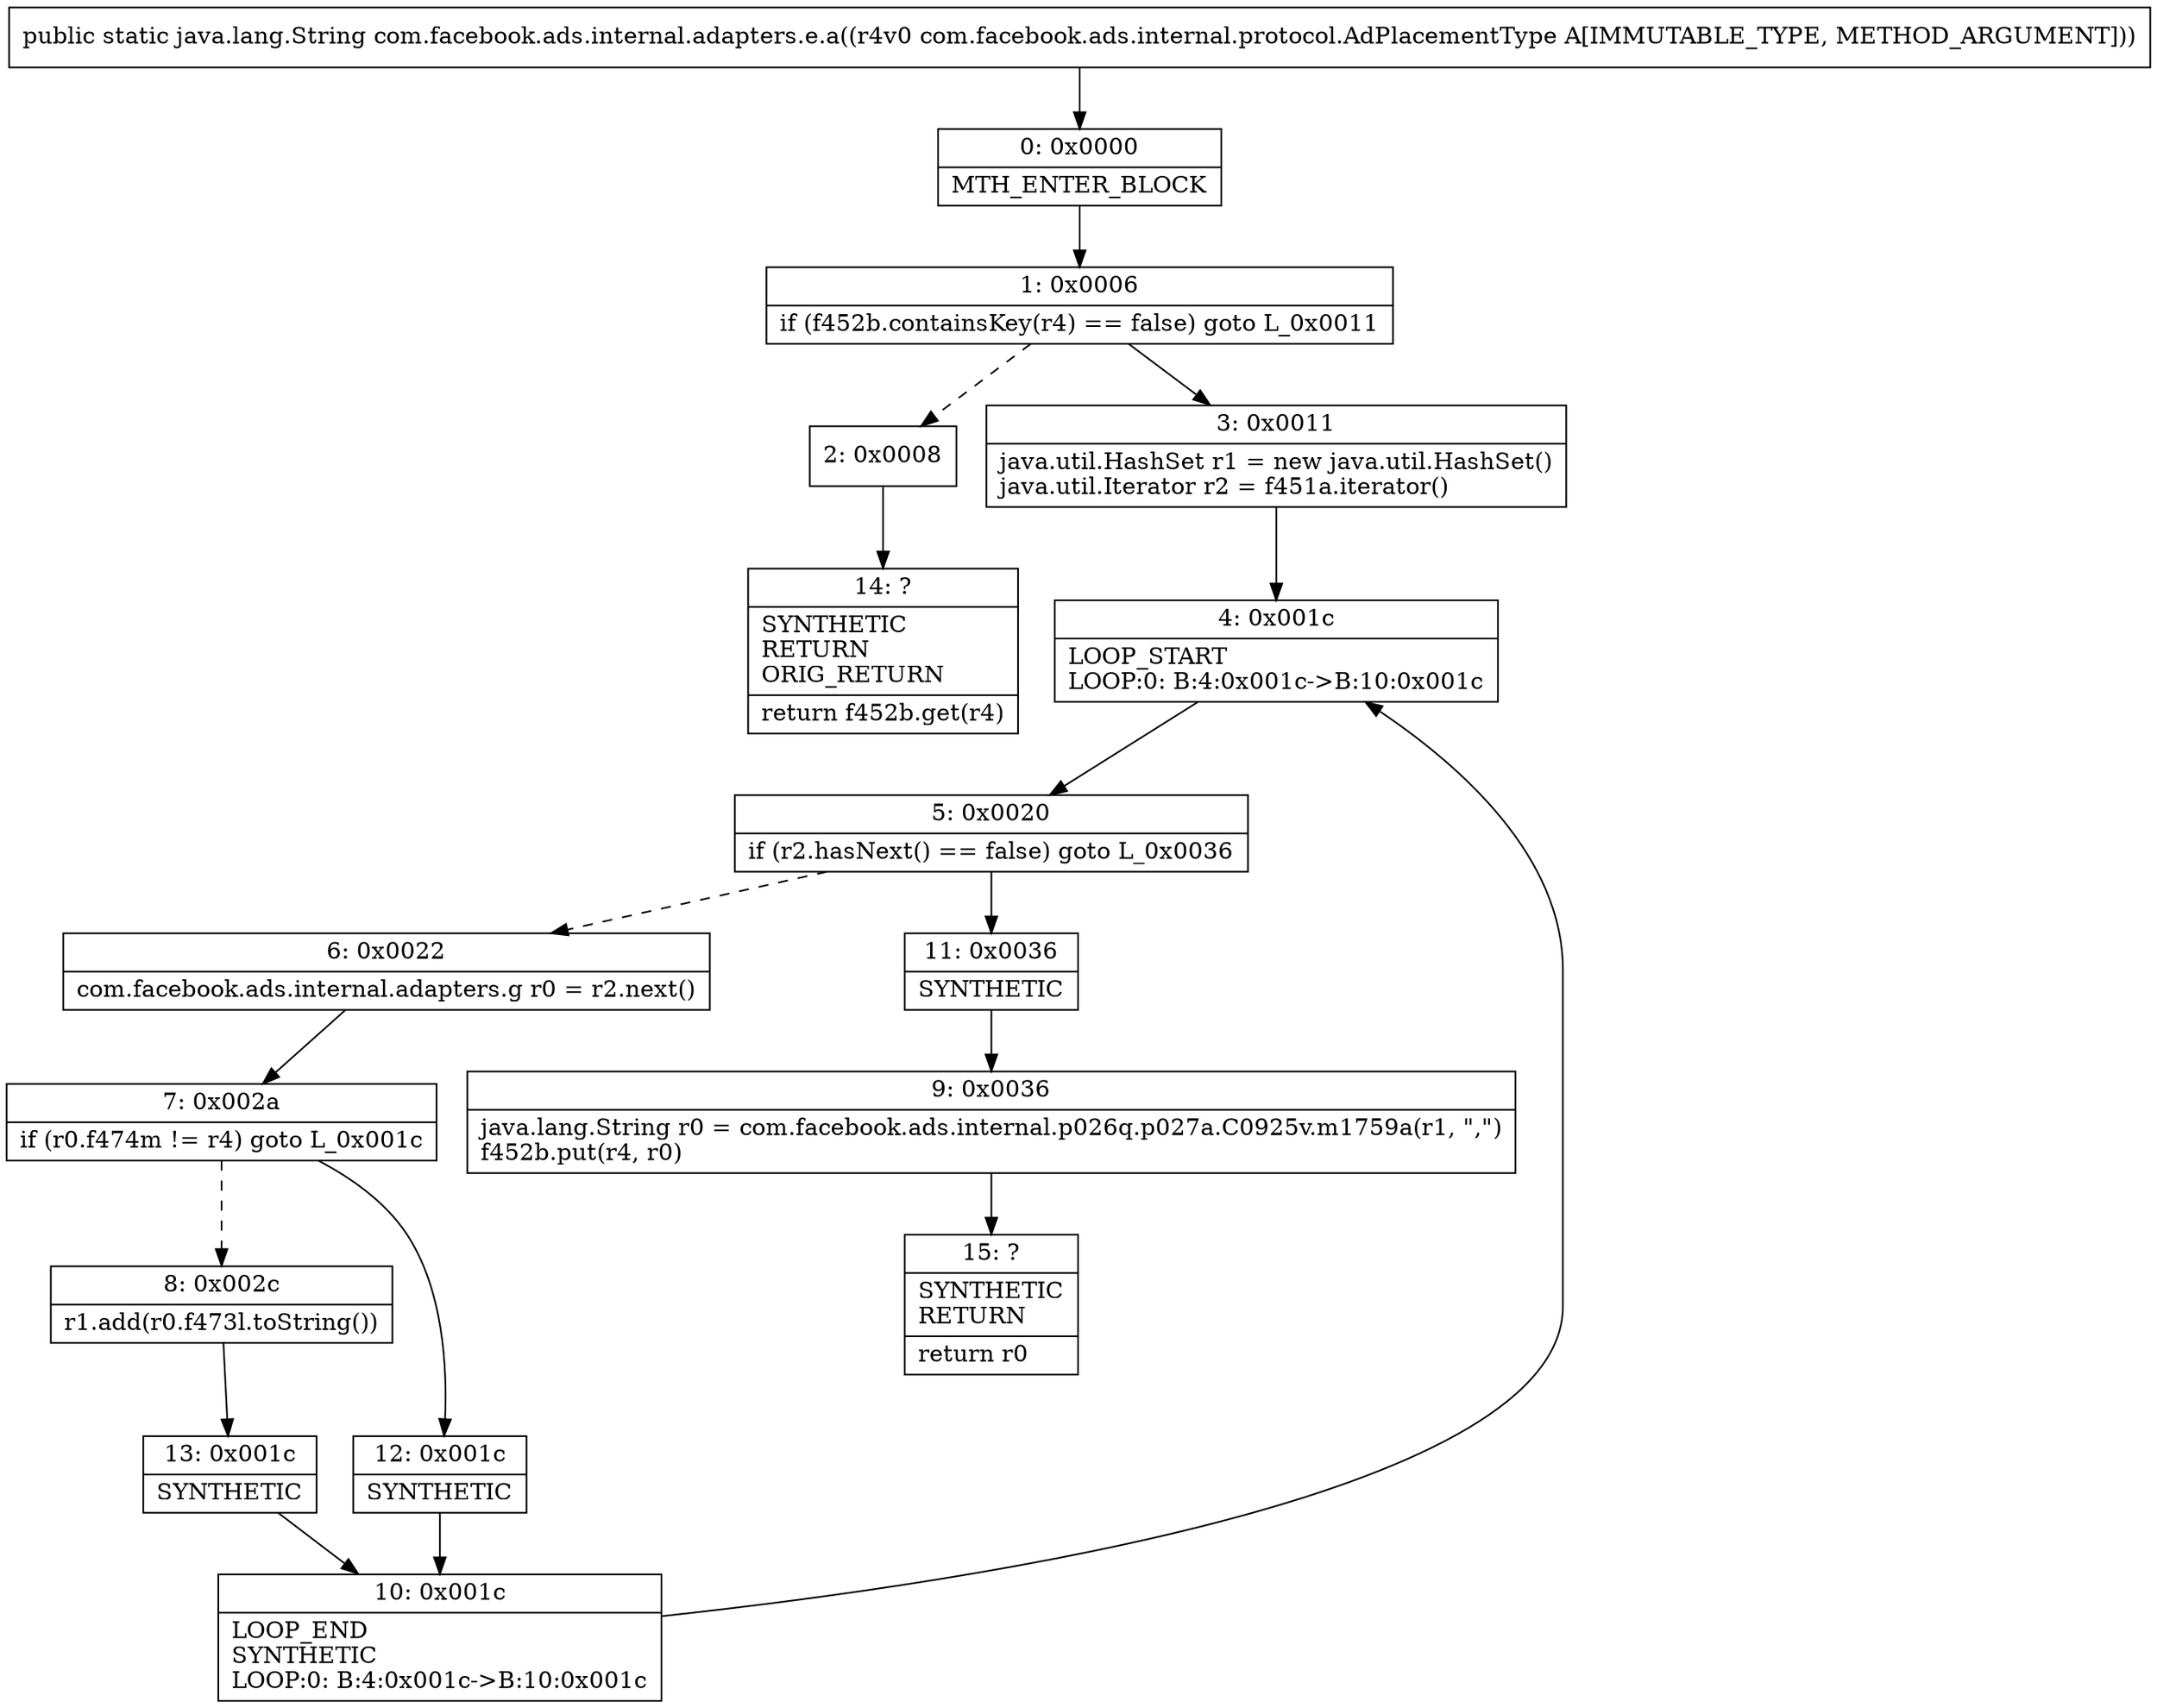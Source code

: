 digraph "CFG forcom.facebook.ads.internal.adapters.e.a(Lcom\/facebook\/ads\/internal\/protocol\/AdPlacementType;)Ljava\/lang\/String;" {
Node_0 [shape=record,label="{0\:\ 0x0000|MTH_ENTER_BLOCK\l}"];
Node_1 [shape=record,label="{1\:\ 0x0006|if (f452b.containsKey(r4) == false) goto L_0x0011\l}"];
Node_2 [shape=record,label="{2\:\ 0x0008}"];
Node_3 [shape=record,label="{3\:\ 0x0011|java.util.HashSet r1 = new java.util.HashSet()\ljava.util.Iterator r2 = f451a.iterator()\l}"];
Node_4 [shape=record,label="{4\:\ 0x001c|LOOP_START\lLOOP:0: B:4:0x001c\-\>B:10:0x001c\l}"];
Node_5 [shape=record,label="{5\:\ 0x0020|if (r2.hasNext() == false) goto L_0x0036\l}"];
Node_6 [shape=record,label="{6\:\ 0x0022|com.facebook.ads.internal.adapters.g r0 = r2.next()\l}"];
Node_7 [shape=record,label="{7\:\ 0x002a|if (r0.f474m != r4) goto L_0x001c\l}"];
Node_8 [shape=record,label="{8\:\ 0x002c|r1.add(r0.f473l.toString())\l}"];
Node_9 [shape=record,label="{9\:\ 0x0036|java.lang.String r0 = com.facebook.ads.internal.p026q.p027a.C0925v.m1759a(r1, \",\")\lf452b.put(r4, r0)\l}"];
Node_10 [shape=record,label="{10\:\ 0x001c|LOOP_END\lSYNTHETIC\lLOOP:0: B:4:0x001c\-\>B:10:0x001c\l}"];
Node_11 [shape=record,label="{11\:\ 0x0036|SYNTHETIC\l}"];
Node_12 [shape=record,label="{12\:\ 0x001c|SYNTHETIC\l}"];
Node_13 [shape=record,label="{13\:\ 0x001c|SYNTHETIC\l}"];
Node_14 [shape=record,label="{14\:\ ?|SYNTHETIC\lRETURN\lORIG_RETURN\l|return f452b.get(r4)\l}"];
Node_15 [shape=record,label="{15\:\ ?|SYNTHETIC\lRETURN\l|return r0\l}"];
MethodNode[shape=record,label="{public static java.lang.String com.facebook.ads.internal.adapters.e.a((r4v0 com.facebook.ads.internal.protocol.AdPlacementType A[IMMUTABLE_TYPE, METHOD_ARGUMENT])) }"];
MethodNode -> Node_0;
Node_0 -> Node_1;
Node_1 -> Node_2[style=dashed];
Node_1 -> Node_3;
Node_2 -> Node_14;
Node_3 -> Node_4;
Node_4 -> Node_5;
Node_5 -> Node_6[style=dashed];
Node_5 -> Node_11;
Node_6 -> Node_7;
Node_7 -> Node_8[style=dashed];
Node_7 -> Node_12;
Node_8 -> Node_13;
Node_9 -> Node_15;
Node_10 -> Node_4;
Node_11 -> Node_9;
Node_12 -> Node_10;
Node_13 -> Node_10;
}

